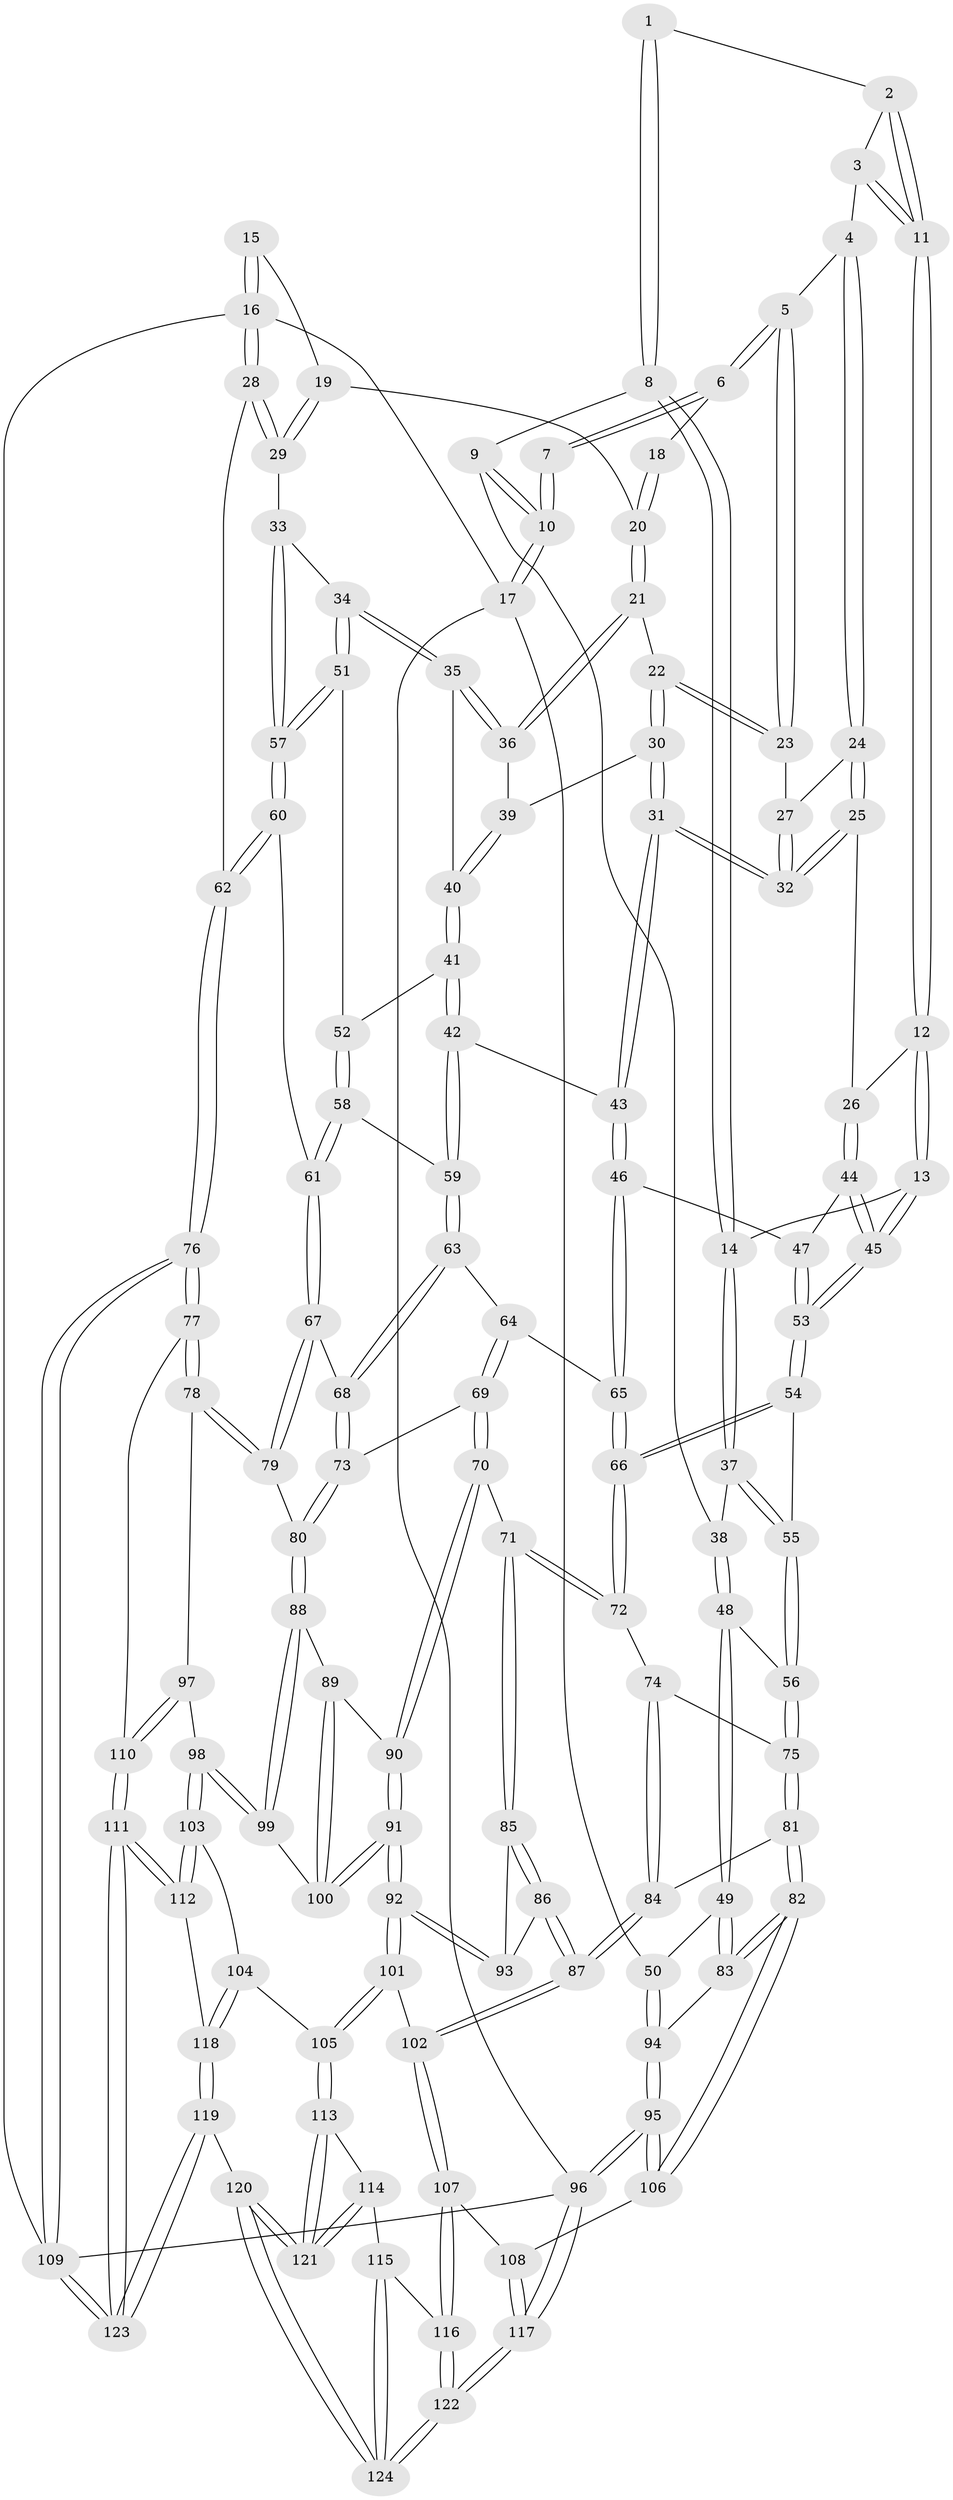 // coarse degree distribution, {4: 0.4605263157894737, 5: 0.3026315789473684, 3: 0.14473684210526316, 6: 0.07894736842105263, 2: 0.013157894736842105}
// Generated by graph-tools (version 1.1) at 2025/52/02/27/25 19:52:44]
// undirected, 124 vertices, 307 edges
graph export_dot {
graph [start="1"]
  node [color=gray90,style=filled];
  1 [pos="+0.38545344566937745+0"];
  2 [pos="+0.4618737054194678+0.0169992630033945"];
  3 [pos="+0.586580105609904+0.03929139297351056"];
  4 [pos="+0.6245066311268056+0.018311209166134323"];
  5 [pos="+0.6766888842579655+0"];
  6 [pos="+0.70957498608889+0"];
  7 [pos="+0.3835961043771755+0"];
  8 [pos="+0.344339797723853+0.05078217196545719"];
  9 [pos="+0.1430752669855918+0.06545329529786133"];
  10 [pos="+0+0"];
  11 [pos="+0.4838491058779537+0.10694839690440205"];
  12 [pos="+0.4686577942481777+0.1625571579179643"];
  13 [pos="+0.369230513169072+0.18651150579827588"];
  14 [pos="+0.35910138255564916+0.18476780500752665"];
  15 [pos="+0.9712290294870278+0"];
  16 [pos="+1+0"];
  17 [pos="+0+0"];
  18 [pos="+0.7423321205466832+0"];
  19 [pos="+0.9454176714690626+0.08708407174986273"];
  20 [pos="+0.8632033849964815+0.09696425374216174"];
  21 [pos="+0.8477972965676714+0.12389524612072204"];
  22 [pos="+0.7683405962374958+0.1373944528450924"];
  23 [pos="+0.7117384550378693+0.08034753659686947"];
  24 [pos="+0.5951122890055058+0.15137057974729037"];
  25 [pos="+0.579523846535073+0.18667995035319446"];
  26 [pos="+0.47813367003203855+0.16781240540926198"];
  27 [pos="+0.6961647098561117+0.10441673915867004"];
  28 [pos="+1+0.18130146179210446"];
  29 [pos="+1+0.183861862183904"];
  30 [pos="+0.7514081319784102+0.19797098225026652"];
  31 [pos="+0.6602542832539521+0.27375902347036785"];
  32 [pos="+0.6422420783764758+0.24417263087842664"];
  33 [pos="+0.9888483007513446+0.2264621684102667"];
  34 [pos="+0.9293459262126729+0.22439236436364016"];
  35 [pos="+0.8855997719074975+0.20704182886181716"];
  36 [pos="+0.860865900187085+0.16029631152387439"];
  37 [pos="+0.35256508563403866+0.18722684195543246"];
  38 [pos="+0.20168245135288976+0.16876517503174923"];
  39 [pos="+0.7873110254849458+0.21456847578632662"];
  40 [pos="+0.8286704496817255+0.2474918484928168"];
  41 [pos="+0.8275471493328728+0.2518466892504746"];
  42 [pos="+0.699272420762512+0.32209147849837155"];
  43 [pos="+0.6612958431655604+0.29228198631166624"];
  44 [pos="+0.5003496191863449+0.2610421338263016"];
  45 [pos="+0.43186852897047784+0.32947239865128736"];
  46 [pos="+0.5929926619580428+0.34046778333838706"];
  47 [pos="+0.5035238175109914+0.26672333892897654"];
  48 [pos="+0.062360139202470015+0.42143216718108545"];
  49 [pos="+0.04482919233950943+0.4228238655583212"];
  50 [pos="+0+0.41372347348018873"];
  51 [pos="+0.8772334044443842+0.3071526162079866"];
  52 [pos="+0.8455289518973264+0.30723585758132643"];
  53 [pos="+0.45534813315842104+0.420772765710292"];
  54 [pos="+0.4565089889881005+0.4280827683657029"];
  55 [pos="+0.2723088141259384+0.4053577128079041"];
  56 [pos="+0.1538441692193631+0.45396084966838157"];
  57 [pos="+0.9350515224243775+0.3639299714549568"];
  58 [pos="+0.7686778407374142+0.40512400261852355"];
  59 [pos="+0.7660069161220601+0.4049489635986774"];
  60 [pos="+0.9443457042867972+0.4651084111671538"];
  61 [pos="+0.9121894783020421+0.46878112702793856"];
  62 [pos="+1+0.565052424362835"];
  63 [pos="+0.7330255081918017+0.450863950486552"];
  64 [pos="+0.6670067513093577+0.47354144702502426"];
  65 [pos="+0.5465113056509517+0.3959081060254075"];
  66 [pos="+0.4716497942852118+0.4395705484851244"];
  67 [pos="+0.8505283925880508+0.5533336319144565"];
  68 [pos="+0.7380132605324252+0.5311472709105326"];
  69 [pos="+0.5905514182849578+0.5890434831820671"];
  70 [pos="+0.5883546795695392+0.5899445110418294"];
  71 [pos="+0.49315140461794243+0.5613269788139157"];
  72 [pos="+0.48477727194615566+0.5484884701469311"];
  73 [pos="+0.7183489204986315+0.592262388269067"];
  74 [pos="+0.2788023426331734+0.5871857618469118"];
  75 [pos="+0.20254596909489597+0.5320939685480529"];
  76 [pos="+1+0.7145273507830884"];
  77 [pos="+1+0.7150191600736492"];
  78 [pos="+0.8384267268416767+0.6543221391562561"];
  79 [pos="+0.821669300040952+0.6343975480579677"];
  80 [pos="+0.7548815041942777+0.6311193261216861"];
  81 [pos="+0.15593940395706016+0.7401896337915287"];
  82 [pos="+0.10800224207272019+0.7703960785062521"];
  83 [pos="+0.10080107251990289+0.7461300258980681"];
  84 [pos="+0.3258432354280852+0.7492187203185098"];
  85 [pos="+0.48099491193655197+0.596428167431064"];
  86 [pos="+0.3838583099380024+0.7327643703566462"];
  87 [pos="+0.34564437311257007+0.7660569962869211"];
  88 [pos="+0.7246763171336768+0.6872655465202744"];
  89 [pos="+0.709107590788779+0.69214454116443"];
  90 [pos="+0.6175440743180444+0.6894840670851163"];
  91 [pos="+0.5913831982244812+0.795566669060762"];
  92 [pos="+0.5875050682170176+0.8030176091153124"];
  93 [pos="+0.5230007810053191+0.7383278630622272"];
  94 [pos="+0+0.4594388398145804"];
  95 [pos="+0+0.9748593668001646"];
  96 [pos="+0+1"];
  97 [pos="+0.8117009426813809+0.8117123301099791"];
  98 [pos="+0.8063999597164142+0.8121687643769263"];
  99 [pos="+0.7657155618999056+0.7694336248822279"];
  100 [pos="+0.6864649093208574+0.7538047503287112"];
  101 [pos="+0.5866823884209615+0.8141162652910514"];
  102 [pos="+0.3495636090363618+0.7857223279705525"];
  103 [pos="+0.7501997014571417+0.8479539299740531"];
  104 [pos="+0.6160265426415072+0.8533237341883948"];
  105 [pos="+0.5960403270737732+0.8471481646406581"];
  106 [pos="+0.10270531504009564+0.7777169986837762"];
  107 [pos="+0.34156780334414616+0.8519852801338127"];
  108 [pos="+0.1995363449698482+0.881119359984906"];
  109 [pos="+1+1"];
  110 [pos="+0.9022150138307249+0.8508761159008873"];
  111 [pos="+0.8362461283326088+1"];
  112 [pos="+0.7506174919056444+0.9388794336035664"];
  113 [pos="+0.5844911151939857+0.8633503623479775"];
  114 [pos="+0.3987575215176758+0.9021724123456195"];
  115 [pos="+0.36887912801746403+0.8826729539730531"];
  116 [pos="+0.34618748606720284+0.8628201857565189"];
  117 [pos="+0+1"];
  118 [pos="+0.6711843780026532+0.9388897895875055"];
  119 [pos="+0.7182042173151997+1"];
  120 [pos="+0.5288154794298007+1"];
  121 [pos="+0.5223436799108101+1"];
  122 [pos="+0.0454276360685627+1"];
  123 [pos="+0.8349122993174845+1"];
  124 [pos="+0.32244845656428933+1"];
  1 -- 2;
  1 -- 8;
  1 -- 8;
  2 -- 3;
  2 -- 11;
  2 -- 11;
  3 -- 4;
  3 -- 11;
  3 -- 11;
  4 -- 5;
  4 -- 24;
  4 -- 24;
  5 -- 6;
  5 -- 6;
  5 -- 23;
  5 -- 23;
  6 -- 7;
  6 -- 7;
  6 -- 18;
  7 -- 10;
  7 -- 10;
  8 -- 9;
  8 -- 14;
  8 -- 14;
  9 -- 10;
  9 -- 10;
  9 -- 38;
  10 -- 17;
  10 -- 17;
  11 -- 12;
  11 -- 12;
  12 -- 13;
  12 -- 13;
  12 -- 26;
  13 -- 14;
  13 -- 45;
  13 -- 45;
  14 -- 37;
  14 -- 37;
  15 -- 16;
  15 -- 16;
  15 -- 19;
  16 -- 17;
  16 -- 28;
  16 -- 28;
  16 -- 109;
  17 -- 50;
  17 -- 96;
  18 -- 20;
  18 -- 20;
  19 -- 20;
  19 -- 29;
  19 -- 29;
  20 -- 21;
  20 -- 21;
  21 -- 22;
  21 -- 36;
  21 -- 36;
  22 -- 23;
  22 -- 23;
  22 -- 30;
  22 -- 30;
  23 -- 27;
  24 -- 25;
  24 -- 25;
  24 -- 27;
  25 -- 26;
  25 -- 32;
  25 -- 32;
  26 -- 44;
  26 -- 44;
  27 -- 32;
  27 -- 32;
  28 -- 29;
  28 -- 29;
  28 -- 62;
  29 -- 33;
  30 -- 31;
  30 -- 31;
  30 -- 39;
  31 -- 32;
  31 -- 32;
  31 -- 43;
  31 -- 43;
  33 -- 34;
  33 -- 57;
  33 -- 57;
  34 -- 35;
  34 -- 35;
  34 -- 51;
  34 -- 51;
  35 -- 36;
  35 -- 36;
  35 -- 40;
  36 -- 39;
  37 -- 38;
  37 -- 55;
  37 -- 55;
  38 -- 48;
  38 -- 48;
  39 -- 40;
  39 -- 40;
  40 -- 41;
  40 -- 41;
  41 -- 42;
  41 -- 42;
  41 -- 52;
  42 -- 43;
  42 -- 59;
  42 -- 59;
  43 -- 46;
  43 -- 46;
  44 -- 45;
  44 -- 45;
  44 -- 47;
  45 -- 53;
  45 -- 53;
  46 -- 47;
  46 -- 65;
  46 -- 65;
  47 -- 53;
  47 -- 53;
  48 -- 49;
  48 -- 49;
  48 -- 56;
  49 -- 50;
  49 -- 83;
  49 -- 83;
  50 -- 94;
  50 -- 94;
  51 -- 52;
  51 -- 57;
  51 -- 57;
  52 -- 58;
  52 -- 58;
  53 -- 54;
  53 -- 54;
  54 -- 55;
  54 -- 66;
  54 -- 66;
  55 -- 56;
  55 -- 56;
  56 -- 75;
  56 -- 75;
  57 -- 60;
  57 -- 60;
  58 -- 59;
  58 -- 61;
  58 -- 61;
  59 -- 63;
  59 -- 63;
  60 -- 61;
  60 -- 62;
  60 -- 62;
  61 -- 67;
  61 -- 67;
  62 -- 76;
  62 -- 76;
  63 -- 64;
  63 -- 68;
  63 -- 68;
  64 -- 65;
  64 -- 69;
  64 -- 69;
  65 -- 66;
  65 -- 66;
  66 -- 72;
  66 -- 72;
  67 -- 68;
  67 -- 79;
  67 -- 79;
  68 -- 73;
  68 -- 73;
  69 -- 70;
  69 -- 70;
  69 -- 73;
  70 -- 71;
  70 -- 90;
  70 -- 90;
  71 -- 72;
  71 -- 72;
  71 -- 85;
  71 -- 85;
  72 -- 74;
  73 -- 80;
  73 -- 80;
  74 -- 75;
  74 -- 84;
  74 -- 84;
  75 -- 81;
  75 -- 81;
  76 -- 77;
  76 -- 77;
  76 -- 109;
  76 -- 109;
  77 -- 78;
  77 -- 78;
  77 -- 110;
  78 -- 79;
  78 -- 79;
  78 -- 97;
  79 -- 80;
  80 -- 88;
  80 -- 88;
  81 -- 82;
  81 -- 82;
  81 -- 84;
  82 -- 83;
  82 -- 83;
  82 -- 106;
  82 -- 106;
  83 -- 94;
  84 -- 87;
  84 -- 87;
  85 -- 86;
  85 -- 86;
  85 -- 93;
  86 -- 87;
  86 -- 87;
  86 -- 93;
  87 -- 102;
  87 -- 102;
  88 -- 89;
  88 -- 99;
  88 -- 99;
  89 -- 90;
  89 -- 100;
  89 -- 100;
  90 -- 91;
  90 -- 91;
  91 -- 92;
  91 -- 92;
  91 -- 100;
  91 -- 100;
  92 -- 93;
  92 -- 93;
  92 -- 101;
  92 -- 101;
  94 -- 95;
  94 -- 95;
  95 -- 96;
  95 -- 96;
  95 -- 106;
  95 -- 106;
  96 -- 117;
  96 -- 117;
  96 -- 109;
  97 -- 98;
  97 -- 110;
  97 -- 110;
  98 -- 99;
  98 -- 99;
  98 -- 103;
  98 -- 103;
  99 -- 100;
  101 -- 102;
  101 -- 105;
  101 -- 105;
  102 -- 107;
  102 -- 107;
  103 -- 104;
  103 -- 112;
  103 -- 112;
  104 -- 105;
  104 -- 118;
  104 -- 118;
  105 -- 113;
  105 -- 113;
  106 -- 108;
  107 -- 108;
  107 -- 116;
  107 -- 116;
  108 -- 117;
  108 -- 117;
  109 -- 123;
  109 -- 123;
  110 -- 111;
  110 -- 111;
  111 -- 112;
  111 -- 112;
  111 -- 123;
  111 -- 123;
  112 -- 118;
  113 -- 114;
  113 -- 121;
  113 -- 121;
  114 -- 115;
  114 -- 121;
  114 -- 121;
  115 -- 116;
  115 -- 124;
  115 -- 124;
  116 -- 122;
  116 -- 122;
  117 -- 122;
  117 -- 122;
  118 -- 119;
  118 -- 119;
  119 -- 120;
  119 -- 123;
  119 -- 123;
  120 -- 121;
  120 -- 121;
  120 -- 124;
  120 -- 124;
  122 -- 124;
  122 -- 124;
}
